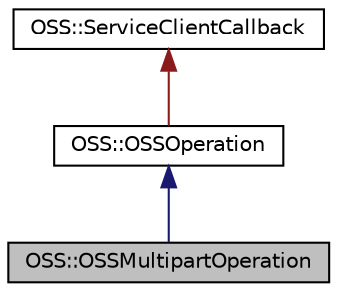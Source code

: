 digraph "OSS::OSSMultipartOperation"
{
  edge [fontname="Helvetica",fontsize="10",labelfontname="Helvetica",labelfontsize="10"];
  node [fontname="Helvetica",fontsize="10",shape=record];
  Node1 [label="OSS::OSSMultipartOperation",height=0.2,width=0.4,color="black", fillcolor="grey75", style="filled" fontcolor="black"];
  Node2 -> Node1 [dir="back",color="midnightblue",fontsize="10",style="solid",fontname="Helvetica"];
  Node2 [label="OSS::OSSOperation",height=0.2,width=0.4,color="black", fillcolor="white", style="filled",URL="$class_o_s_s_1_1_o_s_s_operation.html"];
  Node3 -> Node2 [dir="back",color="firebrick4",fontsize="10",style="solid",fontname="Helvetica"];
  Node3 [label="OSS::ServiceClientCallback",height=0.2,width=0.4,color="black", fillcolor="white", style="filled",URL="$class_o_s_s_1_1_service_client_callback.html"];
}
